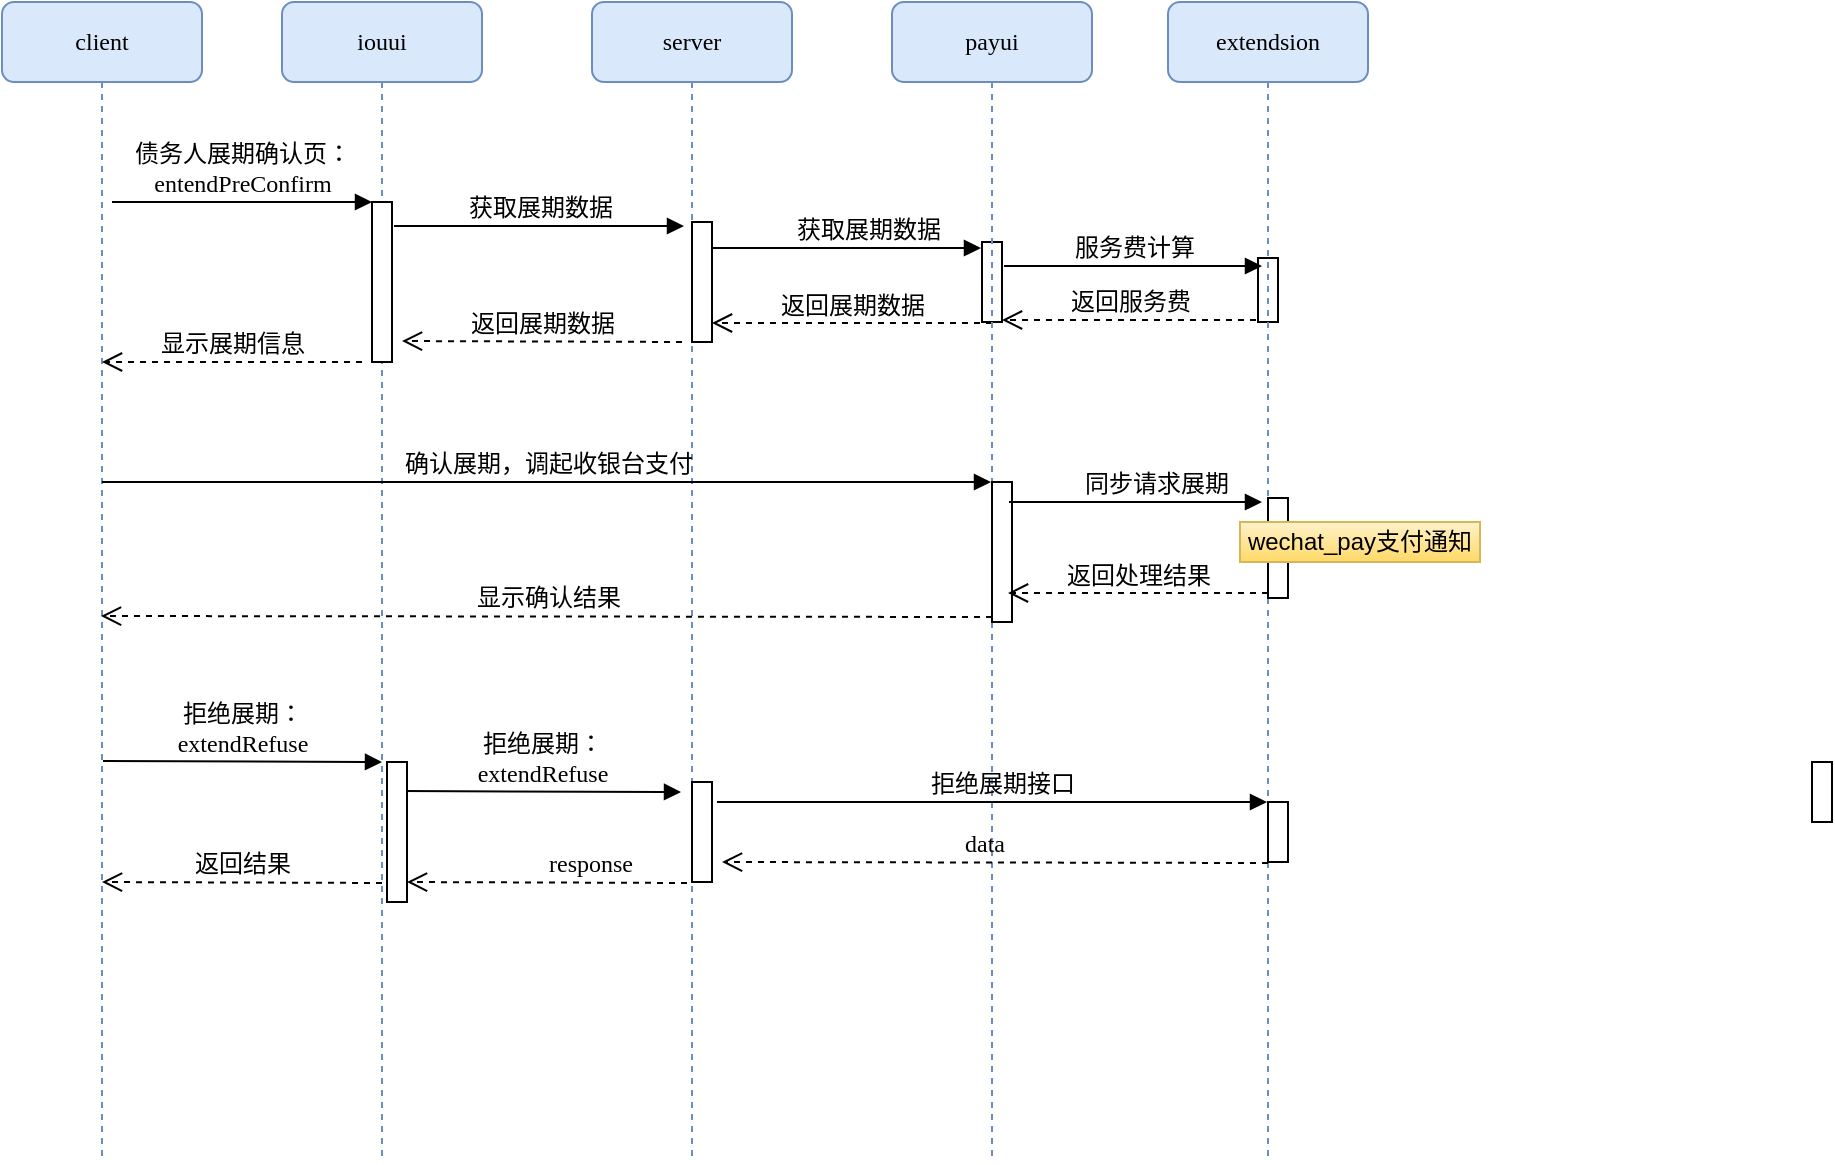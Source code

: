 <mxfile version="12.2.6" type="github" pages="1"><diagram name="Page-1" id="13e1069c-82ec-6db2-03f1-153e76fe0fe0"><mxGraphModel dx="854" dy="436" grid="1" gridSize="10" guides="1" tooltips="1" connect="1" arrows="1" fold="1" page="1" pageScale="1" pageWidth="1100" pageHeight="850" background="#ffffff" math="0" shadow="0"><root><mxCell id="0"/><mxCell id="1" parent="0"/><mxCell id="7baba1c4bc27f4b0-2" value="iouui" style="shape=umlLifeline;perimeter=lifelinePerimeter;whiteSpace=wrap;html=1;container=1;collapsible=0;recursiveResize=0;outlineConnect=0;rounded=1;shadow=0;comic=0;labelBackgroundColor=none;strokeWidth=1;fontFamily=Verdana;fontSize=12;align=center;fillColor=#dae8fc;strokeColor=#6c8ebf;" parent="1" vertex="1"><mxGeometry x="240" y="80" width="100" height="580" as="geometry"/></mxCell><mxCell id="7baba1c4bc27f4b0-10" value="" style="html=1;points=[];perimeter=orthogonalPerimeter;rounded=0;shadow=0;comic=0;labelBackgroundColor=none;strokeWidth=1;fontFamily=Verdana;fontSize=12;align=center;" parent="7baba1c4bc27f4b0-2" vertex="1"><mxGeometry x="45" y="100" width="10" height="80" as="geometry"/></mxCell><mxCell id="7baba1c4bc27f4b0-3" value="server" style="shape=umlLifeline;perimeter=lifelinePerimeter;whiteSpace=wrap;html=1;container=1;collapsible=0;recursiveResize=0;outlineConnect=0;rounded=1;shadow=0;comic=0;labelBackgroundColor=none;strokeWidth=1;fontFamily=Verdana;fontSize=12;align=center;fillColor=#dae8fc;strokeColor=#6c8ebf;" parent="1" vertex="1"><mxGeometry x="395" y="80" width="100" height="580" as="geometry"/></mxCell><mxCell id="7baba1c4bc27f4b0-13" value="" style="html=1;points=[];perimeter=orthogonalPerimeter;rounded=0;shadow=0;comic=0;labelBackgroundColor=none;strokeWidth=1;fontFamily=Verdana;fontSize=12;align=center;" parent="7baba1c4bc27f4b0-3" vertex="1"><mxGeometry x="50" y="110" width="10" height="60" as="geometry"/></mxCell><mxCell id="WK731mxo1TGwIOSxjJBo-21" value="" style="html=1;points=[];perimeter=orthogonalPerimeter;rounded=0;shadow=0;comic=0;labelBackgroundColor=none;strokeWidth=1;fontFamily=Verdana;fontSize=12;align=center;" vertex="1" parent="7baba1c4bc27f4b0-3"><mxGeometry x="50" y="390" width="10" height="50" as="geometry"/></mxCell><mxCell id="7baba1c4bc27f4b0-8" value="client" style="shape=umlLifeline;perimeter=lifelinePerimeter;whiteSpace=wrap;html=1;container=1;collapsible=0;recursiveResize=0;outlineConnect=0;rounded=1;shadow=0;comic=0;labelBackgroundColor=none;strokeWidth=1;fontFamily=Verdana;fontSize=12;align=center;fillColor=#dae8fc;strokeColor=#6c8ebf;" parent="1" vertex="1"><mxGeometry x="100" y="80" width="100" height="580" as="geometry"/></mxCell><mxCell id="7baba1c4bc27f4b0-19" value="" style="html=1;points=[];perimeter=orthogonalPerimeter;rounded=0;shadow=0;comic=0;labelBackgroundColor=none;strokeWidth=1;fontFamily=Verdana;fontSize=12;align=center;" parent="1" vertex="1"><mxGeometry x="728" y="208" width="10" height="32" as="geometry"/></mxCell><mxCell id="7baba1c4bc27f4b0-20" value="服务费计算" style="html=1;verticalAlign=bottom;endArrow=block;labelBackgroundColor=none;fontFamily=Verdana;fontSize=12;edgeStyle=elbowEdgeStyle;elbow=vertical;" parent="1" edge="1"><mxGeometry relative="1" as="geometry"><mxPoint x="601" y="212" as="sourcePoint"/><mxPoint x="730" y="212" as="targetPoint"/></mxGeometry></mxCell><mxCell id="7baba1c4bc27f4b0-21" value="返回服务费" style="html=1;verticalAlign=bottom;endArrow=open;dashed=1;endSize=8;labelBackgroundColor=none;fontFamily=Verdana;fontSize=12;edgeStyle=elbowEdgeStyle;elbow=vertical;" parent="1" edge="1"><mxGeometry relative="1" as="geometry"><mxPoint x="600" y="239" as="targetPoint"/><Array as="points"><mxPoint x="672" y="239"/><mxPoint x="702" y="239"/></Array><mxPoint x="727" y="239" as="sourcePoint"/></mxGeometry></mxCell><mxCell id="7baba1c4bc27f4b0-25" value="" style="html=1;points=[];perimeter=orthogonalPerimeter;rounded=0;shadow=0;comic=0;labelBackgroundColor=none;strokeColor=#000000;strokeWidth=1;fillColor=#FFFFFF;fontFamily=Verdana;fontSize=12;fontColor=#000000;align=center;" parent="1" vertex="1"><mxGeometry x="1005" y="460" width="10" height="30" as="geometry"/></mxCell><mxCell id="7baba1c4bc27f4b0-11" value="债务人展期确认页：&lt;br&gt;entendPreConfirm" style="html=1;verticalAlign=bottom;endArrow=block;entryX=0;entryY=0;labelBackgroundColor=none;fontFamily=Verdana;fontSize=12;edgeStyle=elbowEdgeStyle;elbow=vertical;" parent="1" target="7baba1c4bc27f4b0-10" edge="1"><mxGeometry relative="1" as="geometry"><mxPoint x="155" y="180" as="sourcePoint"/></mxGeometry></mxCell><mxCell id="7baba1c4bc27f4b0-14" value="获取展期数据" style="html=1;verticalAlign=bottom;endArrow=block;entryX=0;entryY=0;labelBackgroundColor=none;fontFamily=Verdana;fontSize=12;edgeStyle=elbowEdgeStyle;elbow=vertical;" parent="1" edge="1"><mxGeometry relative="1" as="geometry"><mxPoint x="296" y="192" as="sourcePoint"/><mxPoint x="441" y="192" as="targetPoint"/></mxGeometry></mxCell><mxCell id="WK731mxo1TGwIOSxjJBo-1" value="显示展期信息" style="html=1;verticalAlign=bottom;endArrow=open;dashed=1;endSize=8;labelBackgroundColor=none;fontFamily=Verdana;fontSize=12;edgeStyle=elbowEdgeStyle;elbow=vertical;" edge="1" parent="1"><mxGeometry relative="1" as="geometry"><mxPoint x="150" y="260" as="targetPoint"/><Array as="points"><mxPoint x="225" y="260"/><mxPoint x="255" y="260"/></Array><mxPoint x="280" y="260" as="sourcePoint"/></mxGeometry></mxCell><mxCell id="WK731mxo1TGwIOSxjJBo-3" value="返回展期数据" style="html=1;verticalAlign=bottom;endArrow=open;dashed=1;endSize=8;labelBackgroundColor=none;fontFamily=Verdana;fontSize=12;edgeStyle=elbowEdgeStyle;elbow=vertical;" edge="1" parent="1"><mxGeometry relative="1" as="geometry"><mxPoint x="300" y="249.5" as="targetPoint"/><Array as="points"><mxPoint x="375" y="249.5"/><mxPoint x="405" y="249.5"/></Array><mxPoint x="440" y="250" as="sourcePoint"/></mxGeometry></mxCell><mxCell id="7baba1c4bc27f4b0-4" value="extendsion" style="shape=umlLifeline;perimeter=lifelinePerimeter;whiteSpace=wrap;html=1;container=1;collapsible=0;recursiveResize=0;outlineConnect=0;rounded=1;shadow=0;comic=0;labelBackgroundColor=none;strokeWidth=1;fontFamily=Verdana;fontSize=12;align=center;fillColor=#dae8fc;strokeColor=#6c8ebf;" parent="1" vertex="1"><mxGeometry x="683" y="80" width="100" height="580" as="geometry"/></mxCell><mxCell id="WK731mxo1TGwIOSxjJBo-13" value="" style="html=1;points=[];perimeter=orthogonalPerimeter;rounded=0;shadow=0;comic=0;labelBackgroundColor=none;strokeWidth=1;fontFamily=Verdana;fontSize=12;align=center;" vertex="1" parent="7baba1c4bc27f4b0-4"><mxGeometry x="50" y="248" width="10" height="50" as="geometry"/></mxCell><mxCell id="WK731mxo1TGwIOSxjJBo-24" value="" style="html=1;points=[];perimeter=orthogonalPerimeter;rounded=0;shadow=0;comic=0;labelBackgroundColor=none;strokeWidth=1;fontFamily=Verdana;fontSize=12;align=center;" vertex="1" parent="7baba1c4bc27f4b0-4"><mxGeometry x="50" y="400" width="10" height="30" as="geometry"/></mxCell><mxCell id="WK731mxo1TGwIOSxjJBo-4" value="获取展期数据" style="html=1;verticalAlign=bottom;endArrow=block;labelBackgroundColor=none;fontFamily=Verdana;fontSize=12;edgeStyle=elbowEdgeStyle;elbow=vertical;" edge="1" parent="1"><mxGeometry x="0.154" relative="1" as="geometry"><mxPoint x="455" y="203" as="sourcePoint"/><Array as="points"/><mxPoint x="589.5" y="203" as="targetPoint"/><mxPoint as="offset"/></mxGeometry></mxCell><mxCell id="WK731mxo1TGwIOSxjJBo-5" value="返回展期数据" style="html=1;verticalAlign=bottom;endArrow=open;dashed=1;endSize=8;labelBackgroundColor=none;fontFamily=Verdana;fontSize=12;edgeStyle=elbowEdgeStyle;elbow=vertical;" edge="1" parent="1"><mxGeometry relative="1" as="geometry"><mxPoint x="455" y="240" as="targetPoint"/><Array as="points"/><mxPoint x="595" y="240.5" as="sourcePoint"/></mxGeometry></mxCell><mxCell id="WK731mxo1TGwIOSxjJBo-6" value="" style="html=1;points=[];perimeter=orthogonalPerimeter;rounded=0;shadow=0;comic=0;labelBackgroundColor=none;strokeWidth=1;fontFamily=Verdana;fontSize=12;align=center;" vertex="1" parent="1"><mxGeometry x="590" y="200" width="10" height="40" as="geometry"/></mxCell><mxCell id="WK731mxo1TGwIOSxjJBo-7" value="确认展期，调起收银台支付" style="html=1;verticalAlign=bottom;endArrow=block;labelBackgroundColor=none;fontFamily=Verdana;fontSize=12;edgeStyle=elbowEdgeStyle;elbow=vertical;" edge="1" parent="1" target="WK731mxo1TGwIOSxjJBo-8"><mxGeometry relative="1" as="geometry"><mxPoint x="150" y="320" as="sourcePoint"/><mxPoint x="590" y="320" as="targetPoint"/></mxGeometry></mxCell><mxCell id="WK731mxo1TGwIOSxjJBo-8" value="payui" style="shape=umlLifeline;perimeter=lifelinePerimeter;whiteSpace=wrap;html=1;container=1;collapsible=0;recursiveResize=0;outlineConnect=0;rounded=1;shadow=0;comic=0;labelBackgroundColor=none;strokeWidth=1;fontFamily=Verdana;fontSize=12;align=center;fillColor=#dae8fc;strokeColor=#6c8ebf;" vertex="1" parent="1"><mxGeometry x="545" y="80" width="100" height="580" as="geometry"/></mxCell><mxCell id="7baba1c4bc27f4b0-22" value="" style="html=1;points=[];perimeter=orthogonalPerimeter;rounded=0;shadow=0;comic=0;labelBackgroundColor=none;strokeWidth=1;fontFamily=Verdana;fontSize=12;align=center;" parent="WK731mxo1TGwIOSxjJBo-8" vertex="1"><mxGeometry x="50" y="240" width="10" height="70" as="geometry"/></mxCell><mxCell id="WK731mxo1TGwIOSxjJBo-10" value="显示确认结果" style="html=1;verticalAlign=bottom;endArrow=open;dashed=1;endSize=8;labelBackgroundColor=none;fontFamily=Verdana;fontSize=12;edgeStyle=elbowEdgeStyle;elbow=vertical;" edge="1" parent="1"><mxGeometry relative="1" as="geometry"><mxPoint x="149.5" y="387" as="targetPoint"/><Array as="points"><mxPoint x="530" y="387"/><mxPoint x="560" y="387"/></Array><mxPoint x="595" y="387.5" as="sourcePoint"/></mxGeometry></mxCell><mxCell id="WK731mxo1TGwIOSxjJBo-11" value="同步请求展期" style="html=1;verticalAlign=bottom;endArrow=block;labelBackgroundColor=none;fontFamily=Verdana;fontSize=12;edgeStyle=elbowEdgeStyle;elbow=vertical;" edge="1" parent="1"><mxGeometry x="0.154" relative="1" as="geometry"><mxPoint x="603.5" y="330" as="sourcePoint"/><Array as="points"/><mxPoint x="730" y="330" as="targetPoint"/><mxPoint as="offset"/></mxGeometry></mxCell><mxCell id="WK731mxo1TGwIOSxjJBo-12" value="返回处理结果" style="html=1;verticalAlign=bottom;endArrow=open;dashed=1;endSize=8;labelBackgroundColor=none;fontFamily=Verdana;fontSize=12;edgeStyle=elbowEdgeStyle;elbow=vertical;" edge="1" parent="1"><mxGeometry relative="1" as="geometry"><mxPoint x="603" y="375" as="targetPoint"/><Array as="points"/><mxPoint x="733" y="375.5" as="sourcePoint"/></mxGeometry></mxCell><mxCell id="WK731mxo1TGwIOSxjJBo-15" value="wechat_pay支付通知" style="rounded=0;whiteSpace=wrap;html=1;gradientColor=#ffd966;fillColor=#fff2cc;strokeColor=#d6b656;" vertex="1" parent="1"><mxGeometry x="719" y="340" width="120" height="20" as="geometry"/></mxCell><mxCell id="WK731mxo1TGwIOSxjJBo-16" value="拒绝展期：&lt;br&gt;extendRefuse" style="html=1;verticalAlign=bottom;endArrow=block;labelBackgroundColor=none;fontFamily=Verdana;fontSize=12;edgeStyle=elbowEdgeStyle;elbow=vertical;" edge="1" parent="1"><mxGeometry relative="1" as="geometry"><mxPoint x="150.5" y="459.5" as="sourcePoint"/><mxPoint x="290" y="460" as="targetPoint"/></mxGeometry></mxCell><mxCell id="WK731mxo1TGwIOSxjJBo-17" value="拒绝展期：&lt;br&gt;extendRefuse" style="html=1;verticalAlign=bottom;endArrow=block;labelBackgroundColor=none;fontFamily=Verdana;fontSize=12;edgeStyle=elbowEdgeStyle;elbow=vertical;" edge="1" parent="1"><mxGeometry relative="1" as="geometry"><mxPoint x="300" y="474.5" as="sourcePoint"/><mxPoint x="439.5" y="475" as="targetPoint"/></mxGeometry></mxCell><mxCell id="WK731mxo1TGwIOSxjJBo-18" value="" style="html=1;points=[];perimeter=orthogonalPerimeter;rounded=0;shadow=0;comic=0;labelBackgroundColor=none;strokeWidth=1;fontFamily=Verdana;fontSize=12;align=center;" vertex="1" parent="1"><mxGeometry x="292.5" y="460" width="10" height="70" as="geometry"/></mxCell><mxCell id="WK731mxo1TGwIOSxjJBo-19" value="返回结果" style="html=1;verticalAlign=bottom;endArrow=open;dashed=1;endSize=8;labelBackgroundColor=none;fontFamily=Verdana;fontSize=12;edgeStyle=elbowEdgeStyle;elbow=vertical;" edge="1" parent="1"><mxGeometry relative="1" as="geometry"><mxPoint x="150" y="520" as="targetPoint"/><Array as="points"><mxPoint x="225" y="520"/><mxPoint x="255" y="520"/></Array><mxPoint x="290" y="520.5" as="sourcePoint"/></mxGeometry></mxCell><mxCell id="WK731mxo1TGwIOSxjJBo-20" value="response" style="html=1;verticalAlign=bottom;endArrow=open;dashed=1;endSize=8;labelBackgroundColor=none;fontFamily=Verdana;fontSize=12;edgeStyle=elbowEdgeStyle;elbow=vertical;" edge="1" parent="1"><mxGeometry x="-0.281" relative="1" as="geometry"><mxPoint x="302.5" y="520" as="targetPoint"/><Array as="points"><mxPoint x="377.5" y="520"/><mxPoint x="407.5" y="520"/></Array><mxPoint x="442.5" y="520.5" as="sourcePoint"/><mxPoint x="1" as="offset"/></mxGeometry></mxCell><mxCell id="WK731mxo1TGwIOSxjJBo-22" value="拒绝展期接口" style="html=1;verticalAlign=bottom;endArrow=block;labelBackgroundColor=none;fontFamily=Verdana;fontSize=12;edgeStyle=elbowEdgeStyle;elbow=vertical;" edge="1" parent="1" target="7baba1c4bc27f4b0-4"><mxGeometry x="0.036" relative="1" as="geometry"><mxPoint x="457.5" y="480" as="sourcePoint"/><mxPoint x="597" y="480.5" as="targetPoint"/><mxPoint as="offset"/></mxGeometry></mxCell><mxCell id="WK731mxo1TGwIOSxjJBo-23" value="data" style="html=1;verticalAlign=bottom;endArrow=open;dashed=1;endSize=8;labelBackgroundColor=none;fontFamily=Verdana;fontSize=12;edgeStyle=elbowEdgeStyle;elbow=vertical;" edge="1" parent="1"><mxGeometry x="0.049" relative="1" as="geometry"><mxPoint x="460" y="510" as="targetPoint"/><Array as="points"><mxPoint x="868" y="510"/><mxPoint x="698" y="510"/></Array><mxPoint x="733" y="510.5" as="sourcePoint"/><mxPoint x="1" as="offset"/></mxGeometry></mxCell></root></mxGraphModel></diagram></mxfile>